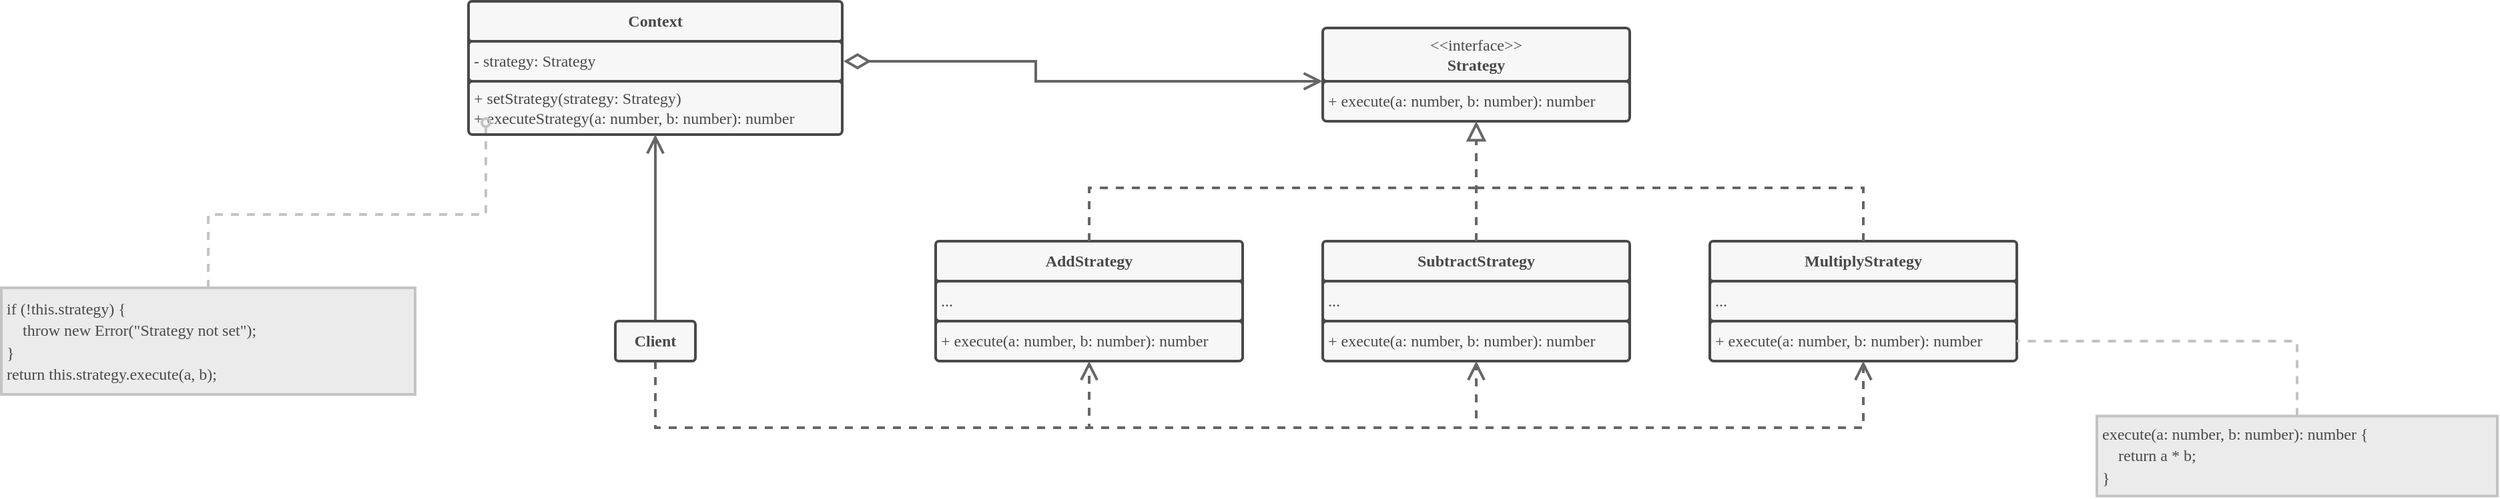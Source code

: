 <mxfile>
    <diagram name="Página-1" id="TTp-K46U8V-8WiusqMop">
        <mxGraphModel dx="-3265" dy="1022" grid="1" gridSize="10" guides="1" tooltips="1" connect="1" arrows="1" fold="1" page="1" pageScale="1" pageWidth="827" pageHeight="1169" math="0" shadow="0">
            <root>
                <mxCell id="0"/>
                <mxCell id="1" parent="0"/>
                <mxCell id="441" value="" style="group" vertex="1" connectable="0" parent="1">
                    <mxGeometry x="7110" y="40" width="230" height="70" as="geometry"/>
                </mxCell>
                <mxCell id="442" value="" style="whiteSpace=wrap;html=1;strokeColor=#494949;fillColor=#494949;container=0;strokeWidth=2;" vertex="1" parent="441">
                    <mxGeometry y="29.93" width="230.0" height="30" as="geometry"/>
                </mxCell>
                <mxCell id="443" value="&lt;font color=&quot;#494949&quot; data-font-src=&quot;https://fonts.googleapis.com/css?family=Nunito&quot; face=&quot;Nunito&quot;&gt;+&amp;nbsp;execute(a: number, b: number): number&lt;br&gt;&lt;/font&gt;" style="rounded=1;whiteSpace=wrap;html=1;arcSize=6;fillColor=#F7F7F7;strokeColor=#494949;align=left;spacingLeft=2;container=0;strokeWidth=2;absoluteArcSize=1;" vertex="1" parent="441">
                    <mxGeometry y="40" width="230" height="30" as="geometry"/>
                </mxCell>
                <mxCell id="444" value="&lt;font face=&quot;Nunito&quot; color=&quot;#494949&quot;&gt;&amp;lt;&amp;lt;interface&amp;gt;&amp;gt;&lt;br&gt;&lt;b&gt;Strategy&lt;/b&gt;&lt;br&gt;&lt;/font&gt;" style="rounded=1;whiteSpace=wrap;html=1;arcSize=6;fillColor=#F7F7F7;strokeColor=#494949;container=0;strokeWidth=2;absoluteArcSize=1;" vertex="1" parent="441">
                    <mxGeometry width="230" height="40" as="geometry"/>
                </mxCell>
                <mxCell id="445" value="" style="group" vertex="1" connectable="0" parent="1">
                    <mxGeometry x="6820" y="200" width="230" height="90" as="geometry"/>
                </mxCell>
                <mxCell id="446" value="" style="whiteSpace=wrap;html=1;fillColor=#494949;strokeColor=#494949;container=0;strokeWidth=2;" vertex="1" parent="445">
                    <mxGeometry y="27.5" width="230.0" height="60" as="geometry"/>
                </mxCell>
                <mxCell id="447" value="&lt;font face=&quot;Nunito&quot; color=&quot;#494949&quot;&gt;&lt;b&gt;AddStrategy&lt;/b&gt;&lt;/font&gt;" style="rounded=1;whiteSpace=wrap;html=1;arcSize=5;fillColor=#F7F7F7;strokeColor=#494949;strokeWidth=2;container=0;absoluteArcSize=1;" vertex="1" parent="445">
                    <mxGeometry width="230.0" height="30" as="geometry"/>
                </mxCell>
                <mxCell id="448" value="&lt;font face=&quot;Nunito&quot;&gt;...&lt;/font&gt;" style="rounded=1;whiteSpace=wrap;html=1;arcSize=6;fillColor=#F7F7F7;strokeColor=#494949;align=left;perimeterSpacing=0;spacingLeft=2;fontColor=#494949;strokeWidth=2;container=0;absoluteArcSize=1;" vertex="1" parent="445">
                    <mxGeometry y="30" width="230.0" height="30" as="geometry"/>
                </mxCell>
                <mxCell id="449" value="&lt;font face=&quot;Nunito&quot; color=&quot;#494949&quot;&gt;+ execute(a: number, b: number): number&lt;br&gt;&lt;/font&gt;" style="rounded=1;whiteSpace=wrap;html=1;arcSize=6;fillColor=#F7F7F7;strokeColor=#494949;align=left;spacingLeft=2;container=0;strokeWidth=2;absoluteArcSize=1;" vertex="1" parent="445">
                    <mxGeometry y="60" width="230.0" height="30" as="geometry"/>
                </mxCell>
                <mxCell id="450" value="" style="group" vertex="1" connectable="0" parent="1">
                    <mxGeometry x="7110" y="200" width="230" height="90" as="geometry"/>
                </mxCell>
                <mxCell id="451" value="" style="whiteSpace=wrap;html=1;fillColor=#494949;strokeColor=#494949;container=0;strokeWidth=2;" vertex="1" parent="450">
                    <mxGeometry y="27.5" width="230.0" height="60" as="geometry"/>
                </mxCell>
                <mxCell id="452" value="&lt;font face=&quot;Nunito&quot; color=&quot;#494949&quot;&gt;&lt;b&gt;SubtractStrategy&lt;/b&gt;&lt;/font&gt;" style="rounded=1;whiteSpace=wrap;html=1;arcSize=5;fillColor=#F7F7F7;strokeColor=#494949;strokeWidth=2;container=0;absoluteArcSize=1;" vertex="1" parent="450">
                    <mxGeometry width="230.0" height="30" as="geometry"/>
                </mxCell>
                <mxCell id="453" value="&lt;font face=&quot;Nunito&quot;&gt;...&lt;/font&gt;" style="rounded=1;whiteSpace=wrap;html=1;arcSize=6;fillColor=#F7F7F7;strokeColor=#494949;align=left;perimeterSpacing=0;spacingLeft=2;fontColor=#494949;strokeWidth=2;container=0;absoluteArcSize=1;" vertex="1" parent="450">
                    <mxGeometry y="30" width="230.0" height="30" as="geometry"/>
                </mxCell>
                <mxCell id="454" value="&lt;font face=&quot;Nunito&quot; color=&quot;#494949&quot;&gt;+ execute(a: number, b: number): number&lt;br&gt;&lt;/font&gt;" style="rounded=1;whiteSpace=wrap;html=1;arcSize=6;fillColor=#F7F7F7;strokeColor=#494949;align=left;spacingLeft=2;container=0;strokeWidth=2;absoluteArcSize=1;" vertex="1" parent="450">
                    <mxGeometry y="60" width="230.0" height="30" as="geometry"/>
                </mxCell>
                <mxCell id="455" value="" style="group" vertex="1" connectable="0" parent="1">
                    <mxGeometry x="7400" y="200" width="230" height="90" as="geometry"/>
                </mxCell>
                <mxCell id="456" value="" style="whiteSpace=wrap;html=1;fillColor=#494949;strokeColor=#494949;container=0;strokeWidth=2;" vertex="1" parent="455">
                    <mxGeometry y="27.5" width="230.0" height="60" as="geometry"/>
                </mxCell>
                <mxCell id="457" value="&lt;font face=&quot;Nunito&quot; color=&quot;#494949&quot;&gt;&lt;b&gt;MultiplyStrategy&lt;/b&gt;&lt;/font&gt;" style="rounded=1;whiteSpace=wrap;html=1;arcSize=5;fillColor=#F7F7F7;strokeColor=#494949;strokeWidth=2;container=0;absoluteArcSize=1;" vertex="1" parent="455">
                    <mxGeometry width="230.0" height="30" as="geometry"/>
                </mxCell>
                <mxCell id="458" value="&lt;font face=&quot;Nunito&quot;&gt;...&lt;/font&gt;" style="rounded=1;whiteSpace=wrap;html=1;arcSize=6;fillColor=#F7F7F7;strokeColor=#494949;align=left;perimeterSpacing=0;spacingLeft=2;fontColor=#494949;strokeWidth=2;container=0;absoluteArcSize=1;" vertex="1" parent="455">
                    <mxGeometry y="30" width="230.0" height="30" as="geometry"/>
                </mxCell>
                <mxCell id="459" value="&lt;font face=&quot;Nunito&quot; color=&quot;#494949&quot;&gt;+ execute(a: number, b: number): number&lt;br&gt;&lt;/font&gt;" style="rounded=1;whiteSpace=wrap;html=1;arcSize=6;fillColor=#F7F7F7;strokeColor=#494949;align=left;spacingLeft=2;container=0;strokeWidth=2;absoluteArcSize=1;" vertex="1" parent="455">
                    <mxGeometry y="60" width="230.0" height="30" as="geometry"/>
                </mxCell>
                <mxCell id="460" value="" style="group" vertex="1" connectable="0" parent="1">
                    <mxGeometry x="6470" y="20" width="280" height="90" as="geometry"/>
                </mxCell>
                <mxCell id="461" value="" style="whiteSpace=wrap;html=1;fillColor=#494949;strokeColor=#494949;container=0;strokeWidth=2;" vertex="1" parent="460">
                    <mxGeometry y="27.5" width="280" height="60" as="geometry"/>
                </mxCell>
                <mxCell id="462" value="&lt;font face=&quot;Nunito&quot; color=&quot;#494949&quot;&gt;&lt;b&gt;Context&lt;/b&gt;&lt;/font&gt;" style="rounded=1;whiteSpace=wrap;html=1;arcSize=5;fillColor=#F7F7F7;strokeColor=#494949;strokeWidth=2;container=0;absoluteArcSize=1;" vertex="1" parent="460">
                    <mxGeometry width="280" height="30" as="geometry"/>
                </mxCell>
                <mxCell id="463" value="&lt;font face=&quot;Nunito&quot;&gt;- strategy: Strategy&lt;/font&gt;" style="rounded=1;whiteSpace=wrap;html=1;arcSize=6;fillColor=#F7F7F7;strokeColor=#494949;align=left;perimeterSpacing=0;spacingLeft=2;fontColor=#494949;strokeWidth=2;container=0;absoluteArcSize=1;" vertex="1" parent="460">
                    <mxGeometry y="30" width="280" height="30" as="geometry"/>
                </mxCell>
                <mxCell id="464" value="&lt;font face=&quot;Nunito&quot; color=&quot;#494949&quot;&gt;+ setStrategy(strategy: Strategy)&lt;br&gt;+ executeStrategy(a: number, b: number): number&lt;br&gt;&lt;/font&gt;" style="rounded=1;whiteSpace=wrap;html=1;arcSize=6;fillColor=#F7F7F7;strokeColor=#494949;align=left;spacingLeft=2;container=0;strokeWidth=2;absoluteArcSize=1;" vertex="1" parent="460">
                    <mxGeometry y="60" width="280" height="40" as="geometry"/>
                </mxCell>
                <mxCell id="466" style="edgeStyle=orthogonalEdgeStyle;rounded=0;html=1;entryX=0;entryY=1;entryDx=0;entryDy=0;endArrow=open;strokeColor=#666666;fontSource=https%3A%2F%2Ffonts.googleapis.com%2Fcss%3Ffamily%3DNunito;endFill=0;strokeWidth=2;startArrow=diamondThin;startFill=0;startSize=15;endSize=10;sourcePerimeterSpacing=1;targetPerimeterSpacing=1;" edge="1" parent="1" source="463" target="444">
                    <mxGeometry relative="1" as="geometry">
                        <Array as="points">
                            <mxPoint x="6895" y="65"/>
                            <mxPoint x="6895" y="80"/>
                        </Array>
                    </mxGeometry>
                </mxCell>
                <mxCell id="467" style="edgeStyle=orthogonalEdgeStyle;rounded=0;html=1;endArrow=block;strokeColor=#666666;fontSource=https%3A%2F%2Ffonts.googleapis.com%2Fcss%3Ffamily%3DFira%2BCode%2BMedium;startArrow=none;startFill=0;endFill=0;targetPerimeterSpacing=0;strokeWidth=2;endSize=10;startSize=10;sourcePerimeterSpacing=0;dashed=1;" edge="1" parent="1" source="452" target="443">
                    <mxGeometry relative="1" as="geometry"/>
                </mxCell>
                <mxCell id="469" style="edgeStyle=orthogonalEdgeStyle;rounded=0;html=1;dashed=1;endArrow=none;endFill=0;strokeColor=#666666;fontSource=https%3A%2F%2Ffonts.googleapis.com%2Fcss%3Ffamily%3DFira%2BCode%2BMedium;startArrow=none;startFill=0;targetPerimeterSpacing=0;strokeWidth=2;endSize=10;startSize=10;sourcePerimeterSpacing=0;" edge="1" parent="1" source="447">
                    <mxGeometry relative="1" as="geometry">
                        <mxPoint x="7225" y="160" as="targetPoint"/>
                        <Array as="points">
                            <mxPoint x="6935" y="160"/>
                            <mxPoint x="7225" y="160"/>
                        </Array>
                    </mxGeometry>
                </mxCell>
                <mxCell id="470" style="edgeStyle=orthogonalEdgeStyle;rounded=0;html=1;dashed=1;endArrow=none;endFill=0;strokeColor=#666666;fontSource=https%3A%2F%2Ffonts.googleapis.com%2Fcss%3Ffamily%3DFira%2BCode%2BMedium;startArrow=none;startFill=0;targetPerimeterSpacing=0;strokeWidth=2;endSize=10;startSize=10;sourcePerimeterSpacing=0;" edge="1" parent="1" source="457">
                    <mxGeometry relative="1" as="geometry">
                        <mxPoint x="7225" y="160" as="targetPoint"/>
                        <Array as="points">
                            <mxPoint x="7515" y="160"/>
                        </Array>
                    </mxGeometry>
                </mxCell>
                <mxCell id="472" style="edgeStyle=orthogonalEdgeStyle;rounded=0;html=1;dashed=1;fontFamily=Helvetica;fontSource=https%3A%2F%2Ffonts.googleapis.com%2Fcss%3Ffamily%3DFira%2BCode%2BMedium;endArrow=oval;endFill=0;strokeColor=#C3C3C3;startArrow=none;startFill=0;strokeWidth=2;startSize=6;endSize=6;sourcePerimeterSpacing=2;targetPerimeterSpacing=1;exitX=0.5;exitY=0;exitDx=0;exitDy=0;" edge="1" parent="1" source="471">
                    <mxGeometry relative="1" as="geometry">
                        <mxPoint x="6483" y="111" as="targetPoint"/>
                        <Array as="points">
                            <mxPoint x="6275" y="180"/>
                            <mxPoint x="6483" y="180"/>
                        </Array>
                    </mxGeometry>
                </mxCell>
                <mxCell id="471" value="&lt;div style=&quot;line-height: 26px;&quot;&gt;&lt;div style=&quot;line-height: 26px;&quot;&gt;&lt;div style=&quot;line-height: 26px;&quot;&gt;&lt;div style=&quot;line-height: 147%;&quot;&gt;&lt;div style=&quot;line-height: 147%;&quot;&gt;&lt;div style=&quot;line-height: 137%;&quot;&gt;&lt;div style=&quot;line-height: 137%;&quot;&gt;&lt;div style=&quot;line-height: 157%;&quot;&gt;&lt;div style=&quot;line-height: 157%;&quot;&gt;&lt;div style=&quot;line-height: 157%;&quot;&gt;&lt;div style=&quot;line-height: 157%;&quot;&gt;&lt;div style=&quot;line-height: 137%;&quot;&gt;&lt;div style=&quot;line-height: 137%;&quot;&gt;&lt;div style=&quot;line-height: 137%;&quot;&gt;&lt;font data-font-src=&quot;https://fonts.googleapis.com/css?family=Fira+Code+Medium&quot; face=&quot;Fira Code Medium&quot;&gt;if (!this.strategy) {&lt;/font&gt;&lt;/div&gt;&lt;div style=&quot;line-height: 137%;&quot;&gt;&lt;font data-font-src=&quot;https://fonts.googleapis.com/css?family=Fira+Code+Medium&quot; face=&quot;Fira Code Medium&quot;&gt;&amp;nbsp; &amp;nbsp; throw new Error(&quot;Strategy not set&quot;);&lt;/font&gt;&lt;/div&gt;&lt;div style=&quot;line-height: 137%;&quot;&gt;&lt;font data-font-src=&quot;https://fonts.googleapis.com/css?family=Fira+Code+Medium&quot; face=&quot;Fira Code Medium&quot;&gt;}&lt;/font&gt;&lt;/div&gt;&lt;div style=&quot;line-height: 137%;&quot;&gt;&lt;font data-font-src=&quot;https://fonts.googleapis.com/css?family=Fira+Code+Medium&quot; face=&quot;Fira Code Medium&quot;&gt;return this.strategy.execute(a, b);&lt;/font&gt;&lt;/div&gt;&lt;/div&gt;&lt;/div&gt;&lt;/div&gt;&lt;/div&gt;&lt;/div&gt;&lt;/div&gt;&lt;/div&gt;&lt;/div&gt;&lt;/div&gt;&lt;/div&gt;&lt;/div&gt;&lt;/div&gt;&lt;/div&gt;" style="rounded=0;whiteSpace=wrap;html=1;fontColor=#494949;strokeColor=#C3C3C3;fillColor=#EBEBEB;align=left;verticalAlign=middle;spacingLeft=2;spacingRight=1;strokeWidth=2;" vertex="1" parent="1">
                    <mxGeometry x="6120" y="235" width="310" height="80" as="geometry"/>
                </mxCell>
                <mxCell id="474" style="edgeStyle=orthogonalEdgeStyle;rounded=0;html=1;entryX=0.5;entryY=1;entryDx=0;entryDy=0;fontFamily=Helvetica;fontSource=https%3A%2F%2Ffonts.googleapis.com%2Fcss%3Ffamily%3DFira%2BCode%2BMedium;startArrow=none;startFill=0;endArrow=open;endFill=0;strokeColor=#666666;targetPerimeterSpacing=0;strokeWidth=2;endSize=10;startSize=10;sourcePerimeterSpacing=0;" edge="1" parent="1" source="473" target="464">
                    <mxGeometry relative="1" as="geometry"/>
                </mxCell>
                <mxCell id="475" style="edgeStyle=orthogonalEdgeStyle;rounded=0;html=1;entryX=0.5;entryY=1;entryDx=0;entryDy=0;fontFamily=Helvetica;fontSource=https%3A%2F%2Ffonts.googleapis.com%2Fcss%3Ffamily%3DFira%2BCode%2BMedium;startArrow=none;startFill=0;endArrow=open;endFill=0;strokeColor=#666666;targetPerimeterSpacing=0;strokeWidth=2;endSize=10;startSize=10;sourcePerimeterSpacing=0;dashed=1;exitX=0.5;exitY=1;exitDx=0;exitDy=0;" edge="1" parent="1" source="473" target="449">
                    <mxGeometry relative="1" as="geometry">
                        <Array as="points">
                            <mxPoint x="6610" y="340"/>
                            <mxPoint x="6935" y="340"/>
                        </Array>
                    </mxGeometry>
                </mxCell>
                <mxCell id="476" style="edgeStyle=orthogonalEdgeStyle;rounded=0;html=1;entryX=0.5;entryY=1;entryDx=0;entryDy=0;fontFamily=Helvetica;fontSource=https%3A%2F%2Ffonts.googleapis.com%2Fcss%3Ffamily%3DFira%2BCode%2BMedium;startArrow=none;startFill=0;endArrow=open;endFill=0;strokeColor=#666666;targetPerimeterSpacing=0;strokeWidth=2;endSize=10;startSize=10;sourcePerimeterSpacing=0;dashed=1;exitX=0.5;exitY=1;exitDx=0;exitDy=0;" edge="1" parent="1" source="473" target="454">
                    <mxGeometry relative="1" as="geometry">
                        <Array as="points">
                            <mxPoint x="6610" y="340"/>
                            <mxPoint x="7225" y="340"/>
                        </Array>
                    </mxGeometry>
                </mxCell>
                <mxCell id="477" style="edgeStyle=orthogonalEdgeStyle;rounded=0;html=1;entryX=0.5;entryY=1;entryDx=0;entryDy=0;fontFamily=Helvetica;fontSource=https%3A%2F%2Ffonts.googleapis.com%2Fcss%3Ffamily%3DFira%2BCode%2BMedium;startArrow=none;startFill=0;endArrow=open;endFill=0;strokeColor=#666666;targetPerimeterSpacing=0;strokeWidth=2;endSize=10;startSize=10;sourcePerimeterSpacing=0;dashed=1;exitX=0.5;exitY=1;exitDx=0;exitDy=0;" edge="1" parent="1" source="473" target="459">
                    <mxGeometry relative="1" as="geometry">
                        <Array as="points">
                            <mxPoint x="6610" y="340"/>
                            <mxPoint x="7515" y="340"/>
                        </Array>
                    </mxGeometry>
                </mxCell>
                <mxCell id="473" value="&lt;font face=&quot;Nunito&quot; color=&quot;#494949&quot;&gt;&lt;b&gt;Client&lt;/b&gt;&lt;/font&gt;" style="rounded=1;whiteSpace=wrap;html=1;arcSize=5;fillColor=#F7F7F7;strokeColor=#494949;strokeWidth=2;container=0;absoluteArcSize=1;" vertex="1" parent="1">
                    <mxGeometry x="6580" y="260" width="60" height="30" as="geometry"/>
                </mxCell>
                <mxCell id="479" style="edgeStyle=orthogonalEdgeStyle;rounded=0;html=1;entryX=1;entryY=0.5;entryDx=0;entryDy=0;dashed=1;fontFamily=Helvetica;fontSource=https%3A%2F%2Ffonts.googleapis.com%2Fcss%3Ffamily%3DFira%2BCode%2BMedium;startArrow=none;startFill=0;endArrow=none;endFill=0;exitX=0.5;exitY=0;exitDx=0;exitDy=0;strokeColor=#C3C3C3;strokeWidth=2;startSize=6;endSize=6;sourcePerimeterSpacing=2;targetPerimeterSpacing=1;" edge="1" parent="1" source="478" target="459">
                    <mxGeometry relative="1" as="geometry"/>
                </mxCell>
                <mxCell id="478" value="&lt;div style=&quot;line-height: 26px;&quot;&gt;&lt;div style=&quot;line-height: 26px;&quot;&gt;&lt;div style=&quot;line-height: 26px;&quot;&gt;&lt;div style=&quot;line-height: 147%;&quot;&gt;&lt;div style=&quot;line-height: 147%;&quot;&gt;&lt;div style=&quot;line-height: 137%;&quot;&gt;&lt;div style=&quot;line-height: 137%;&quot;&gt;&lt;div style=&quot;line-height: 157%;&quot;&gt;&lt;div style=&quot;line-height: 157%;&quot;&gt;&lt;div style=&quot;line-height: 157%;&quot;&gt;&lt;div style=&quot;line-height: 157%;&quot;&gt;&lt;div style=&quot;line-height: 137%;&quot;&gt;&lt;div style=&quot;line-height: 137%;&quot;&gt;&lt;div style=&quot;line-height: 137%;&quot;&gt;&lt;div style=&quot;line-height: 137%;&quot;&gt;&lt;font data-font-src=&quot;https://fonts.googleapis.com/css?family=Fira+Code+Medium&quot; face=&quot;Fira Code Medium&quot;&gt;execute(a: number, b: number): number {&lt;/font&gt;&lt;/div&gt;&lt;div style=&quot;line-height: 137%;&quot;&gt;&lt;font data-font-src=&quot;https://fonts.googleapis.com/css?family=Fira+Code+Medium&quot; face=&quot;Fira Code Medium&quot;&gt;&amp;nbsp; &amp;nbsp; return a * b;&lt;/font&gt;&lt;/div&gt;&lt;div style=&quot;line-height: 137%;&quot;&gt;&lt;font data-font-src=&quot;https://fonts.googleapis.com/css?family=Fira+Code+Medium&quot; face=&quot;Fira Code Medium&quot;&gt;}&lt;/font&gt;&lt;/div&gt;&lt;/div&gt;&lt;/div&gt;&lt;/div&gt;&lt;/div&gt;&lt;/div&gt;&lt;/div&gt;&lt;/div&gt;&lt;/div&gt;&lt;/div&gt;&lt;/div&gt;&lt;/div&gt;&lt;/div&gt;&lt;/div&gt;&lt;/div&gt;" style="rounded=0;whiteSpace=wrap;html=1;fontColor=#494949;strokeColor=#C3C3C3;fillColor=#EBEBEB;align=left;verticalAlign=middle;spacingLeft=2;spacingRight=1;strokeWidth=2;" vertex="1" parent="1">
                    <mxGeometry x="7690" y="331.25" width="300" height="60" as="geometry"/>
                </mxCell>
            </root>
        </mxGraphModel>
    </diagram>
</mxfile>
